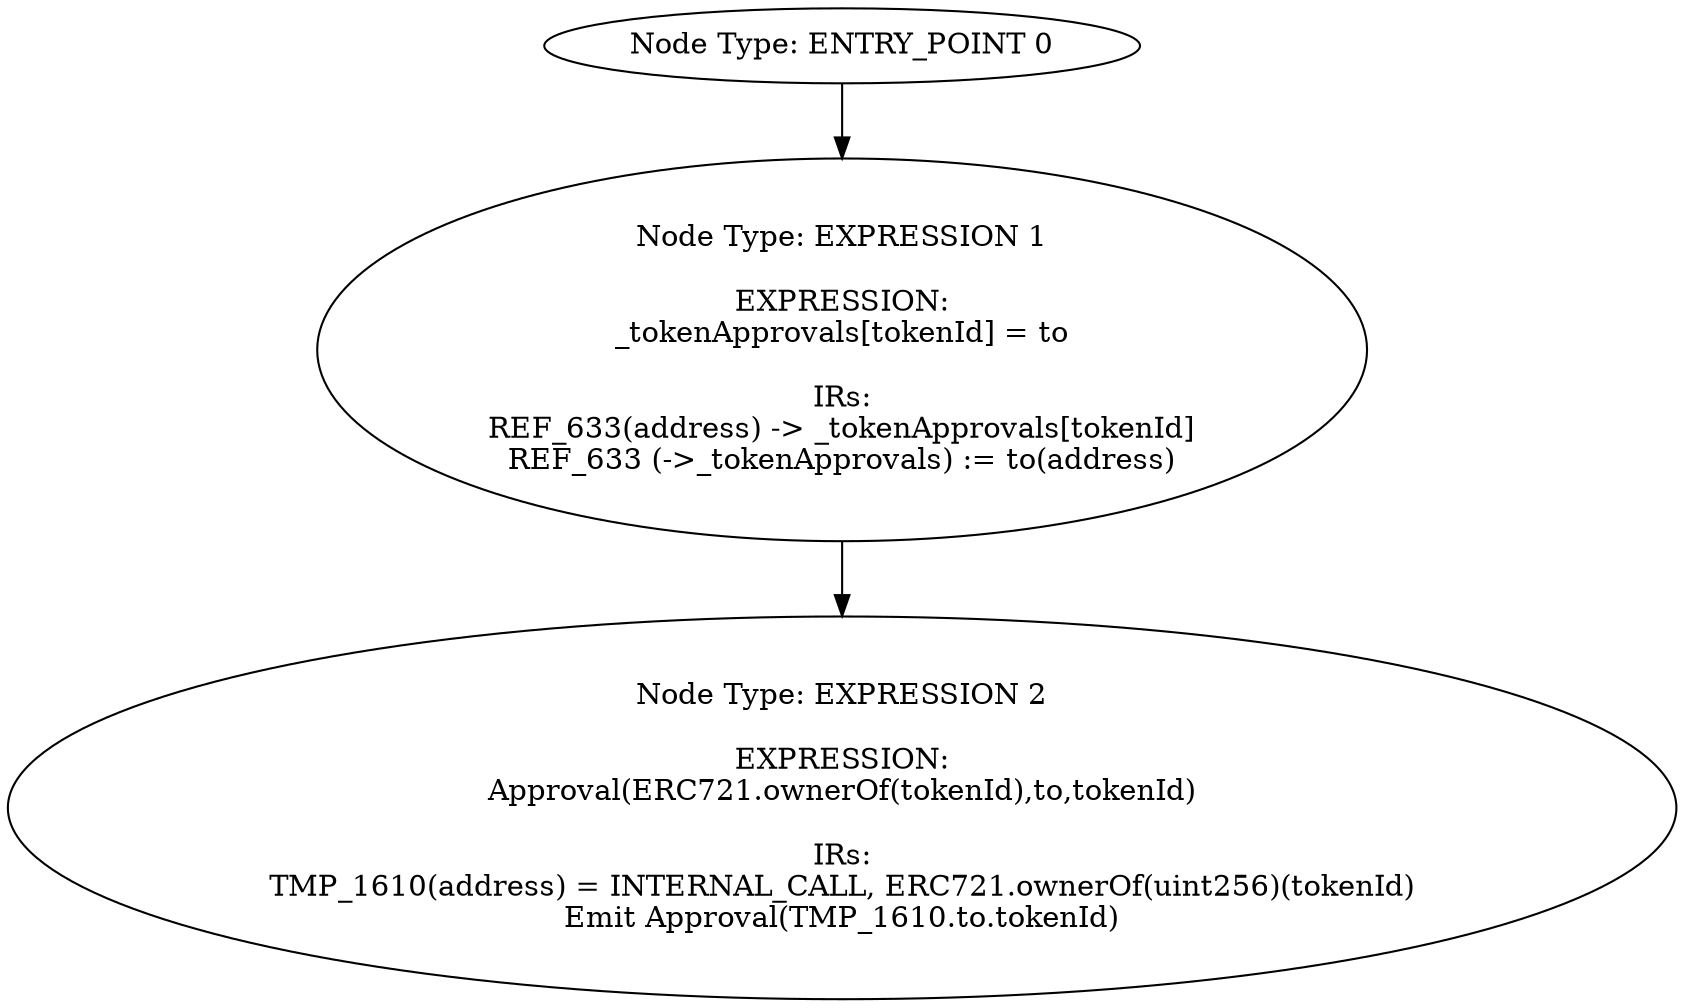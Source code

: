 digraph{
0[label="Node Type: ENTRY_POINT 0
"];
0->1;
1[label="Node Type: EXPRESSION 1

EXPRESSION:
_tokenApprovals[tokenId] = to

IRs:
REF_633(address) -> _tokenApprovals[tokenId]
REF_633 (->_tokenApprovals) := to(address)"];
1->2;
2[label="Node Type: EXPRESSION 2

EXPRESSION:
Approval(ERC721.ownerOf(tokenId),to,tokenId)

IRs:
TMP_1610(address) = INTERNAL_CALL, ERC721.ownerOf(uint256)(tokenId)
Emit Approval(TMP_1610.to.tokenId)"];
}
